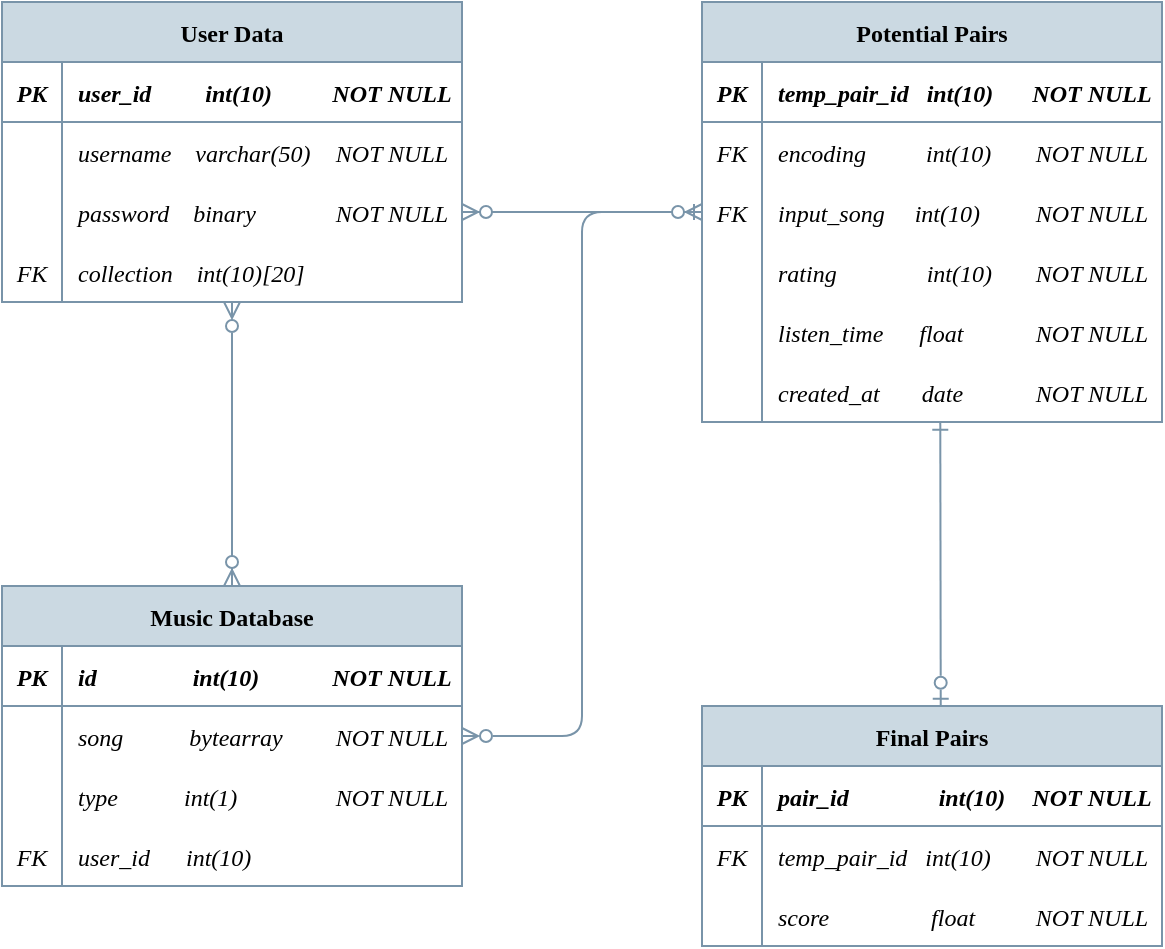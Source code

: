 <mxfile version="21.6.3" type="device">
  <diagram id="R2lEEEUBdFMjLlhIrx00" name="Page-1">
    <mxGraphModel dx="1290" dy="549" grid="1" gridSize="10" guides="1" tooltips="1" connect="1" arrows="1" fold="1" page="1" pageScale="1" pageWidth="850" pageHeight="1100" math="0" shadow="0" extFonts="Permanent Marker^https://fonts.googleapis.com/css?family=Permanent+Marker">
      <root>
        <mxCell id="0" />
        <mxCell id="1" parent="0" />
        <mxCell id="C-vyLk0tnHw3VtMMgP7b-12" value="" style="endArrow=ERzeroToMany;startArrow=ERzeroToMany;endFill=1;startFill=0;fontFamily=Encode Sans Semi Condensed;fontSource=https%3A%2F%2Ffonts.googleapis.com%2Fcss%3Ffamily%3DEncode%2BSans%2BSemi%2BCondensed;fontStyle=2;entryX=0.5;entryY=0;entryDx=0;entryDy=0;strokeColor=#7994A9;" parent="1" source="vklXVT9jZYQZWCP35pfa-23" target="vklXVT9jZYQZWCP35pfa-65" edge="1">
          <mxGeometry width="100" height="100" relative="1" as="geometry">
            <mxPoint x="700" y="165" as="sourcePoint" />
            <mxPoint x="700" y="355" as="targetPoint" />
          </mxGeometry>
        </mxCell>
        <mxCell id="vklXVT9jZYQZWCP35pfa-13" value="User Data" style="shape=table;startSize=30;container=1;collapsible=1;childLayout=tableLayout;fixedRows=1;rowLines=0;fontStyle=1;align=center;resizeLast=1;fontFamily=Encode Sans Semi Condensed;fontSource=https%3A%2F%2Ffonts.googleapis.com%2Fcss%3Ffamily%3DEncode%2BSans%2BSemi%2BCondensed;fillColor=#CBD9E2;strokeColor=#7994A9;" parent="1" vertex="1">
          <mxGeometry x="150" y="68" width="230" height="150" as="geometry" />
        </mxCell>
        <mxCell id="vklXVT9jZYQZWCP35pfa-14" value="" style="shape=tableRow;horizontal=0;startSize=0;swimlaneHead=0;swimlaneBody=0;fillColor=none;collapsible=0;dropTarget=0;points=[[0,0.5],[1,0.5]];portConstraint=eastwest;top=0;left=0;right=0;bottom=1;fontFamily=Encode Sans Semi Condensed;fontSource=https%3A%2F%2Ffonts.googleapis.com%2Fcss%3Ffamily%3DEncode%2BSans%2BSemi%2BCondensed;fontStyle=2;strokeColor=#7994A9;" parent="vklXVT9jZYQZWCP35pfa-13" vertex="1">
          <mxGeometry y="30" width="230" height="30" as="geometry" />
        </mxCell>
        <mxCell id="vklXVT9jZYQZWCP35pfa-15" value="PK" style="shape=partialRectangle;connectable=0;fillColor=none;top=0;left=0;bottom=0;right=0;fontStyle=3;overflow=hidden;fontFamily=Encode Sans Semi Condensed;fontSource=https%3A%2F%2Ffonts.googleapis.com%2Fcss%3Ffamily%3DEncode%2BSans%2BSemi%2BCondensed;strokeColor=#7994A9;" parent="vklXVT9jZYQZWCP35pfa-14" vertex="1">
          <mxGeometry width="30" height="30" as="geometry">
            <mxRectangle width="30" height="30" as="alternateBounds" />
          </mxGeometry>
        </mxCell>
        <mxCell id="vklXVT9jZYQZWCP35pfa-16" value="user_id         int(10)             " style="shape=partialRectangle;connectable=0;fillColor=none;top=0;left=0;bottom=0;right=0;align=left;spacingLeft=6;fontStyle=3;overflow=hidden;fontFamily=Encode Sans Semi Condensed;fontSource=https%3A%2F%2Ffonts.googleapis.com%2Fcss%3Ffamily%3DEncode%2BSans%2BSemi%2BCondensed;strokeColor=#7994A9;" parent="vklXVT9jZYQZWCP35pfa-14" vertex="1">
          <mxGeometry x="30" width="200" height="30" as="geometry">
            <mxRectangle width="200" height="30" as="alternateBounds" />
          </mxGeometry>
        </mxCell>
        <mxCell id="vklXVT9jZYQZWCP35pfa-17" value="" style="shape=tableRow;horizontal=0;startSize=0;swimlaneHead=0;swimlaneBody=0;fillColor=none;collapsible=0;dropTarget=0;points=[[0,0.5],[1,0.5]];portConstraint=eastwest;top=0;left=0;right=0;bottom=0;fontFamily=Encode Sans Semi Condensed;fontSource=https%3A%2F%2Ffonts.googleapis.com%2Fcss%3Ffamily%3DEncode%2BSans%2BSemi%2BCondensed;fontStyle=2;strokeColor=#7994A9;" parent="vklXVT9jZYQZWCP35pfa-13" vertex="1">
          <mxGeometry y="60" width="230" height="30" as="geometry" />
        </mxCell>
        <mxCell id="vklXVT9jZYQZWCP35pfa-18" value="" style="shape=partialRectangle;connectable=0;fillColor=none;top=0;left=0;bottom=0;right=0;editable=1;overflow=hidden;fontFamily=Encode Sans Semi Condensed;fontSource=https%3A%2F%2Ffonts.googleapis.com%2Fcss%3Ffamily%3DEncode%2BSans%2BSemi%2BCondensed;fontStyle=2;strokeColor=#7994A9;" parent="vklXVT9jZYQZWCP35pfa-17" vertex="1">
          <mxGeometry width="30" height="30" as="geometry">
            <mxRectangle width="30" height="30" as="alternateBounds" />
          </mxGeometry>
        </mxCell>
        <mxCell id="vklXVT9jZYQZWCP35pfa-19" value="username    varchar(50)    " style="shape=partialRectangle;connectable=0;fillColor=none;top=0;left=0;bottom=0;right=0;align=left;spacingLeft=6;overflow=hidden;fontFamily=Encode Sans Semi Condensed;fontSource=https%3A%2F%2Ffonts.googleapis.com%2Fcss%3Ffamily%3DEncode%2BSans%2BSemi%2BCondensed;fontStyle=2;strokeColor=#7994A9;" parent="vklXVT9jZYQZWCP35pfa-17" vertex="1">
          <mxGeometry x="30" width="200" height="30" as="geometry">
            <mxRectangle width="200" height="30" as="alternateBounds" />
          </mxGeometry>
        </mxCell>
        <mxCell id="vklXVT9jZYQZWCP35pfa-20" value="" style="shape=tableRow;horizontal=0;startSize=0;swimlaneHead=0;swimlaneBody=0;fillColor=none;collapsible=0;dropTarget=0;points=[[0,0.5],[1,0.5]];portConstraint=eastwest;top=0;left=0;right=0;bottom=0;fontFamily=Encode Sans Semi Condensed;fontSource=https%3A%2F%2Ffonts.googleapis.com%2Fcss%3Ffamily%3DEncode%2BSans%2BSemi%2BCondensed;fontStyle=2;strokeColor=#7994A9;" parent="vklXVT9jZYQZWCP35pfa-13" vertex="1">
          <mxGeometry y="90" width="230" height="30" as="geometry" />
        </mxCell>
        <mxCell id="vklXVT9jZYQZWCP35pfa-21" value="" style="shape=partialRectangle;connectable=0;fillColor=none;top=0;left=0;bottom=0;right=0;editable=1;overflow=hidden;fontFamily=Encode Sans Semi Condensed;fontSource=https%3A%2F%2Ffonts.googleapis.com%2Fcss%3Ffamily%3DEncode%2BSans%2BSemi%2BCondensed;fontStyle=2;strokeColor=#7994A9;" parent="vklXVT9jZYQZWCP35pfa-20" vertex="1">
          <mxGeometry width="30" height="30" as="geometry">
            <mxRectangle width="30" height="30" as="alternateBounds" />
          </mxGeometry>
        </mxCell>
        <mxCell id="vklXVT9jZYQZWCP35pfa-22" value="password    binary             " style="shape=partialRectangle;connectable=0;fillColor=none;top=0;left=0;bottom=0;right=0;align=left;spacingLeft=6;overflow=hidden;fontFamily=Encode Sans Semi Condensed;fontSource=https%3A%2F%2Ffonts.googleapis.com%2Fcss%3Ffamily%3DEncode%2BSans%2BSemi%2BCondensed;fontStyle=2;strokeColor=#7994A9;" parent="vklXVT9jZYQZWCP35pfa-20" vertex="1">
          <mxGeometry x="30" width="200" height="30" as="geometry">
            <mxRectangle width="200" height="30" as="alternateBounds" />
          </mxGeometry>
        </mxCell>
        <mxCell id="vklXVT9jZYQZWCP35pfa-23" value="" style="shape=tableRow;horizontal=0;startSize=0;swimlaneHead=0;swimlaneBody=0;fillColor=none;collapsible=0;dropTarget=0;points=[[0,0.5],[1,0.5]];portConstraint=eastwest;top=0;left=0;right=0;bottom=0;fontFamily=Encode Sans Semi Condensed;fontSource=https%3A%2F%2Ffonts.googleapis.com%2Fcss%3Ffamily%3DEncode%2BSans%2BSemi%2BCondensed;fontStyle=2;strokeColor=#7994A9;" parent="vklXVT9jZYQZWCP35pfa-13" vertex="1">
          <mxGeometry y="120" width="230" height="30" as="geometry" />
        </mxCell>
        <mxCell id="vklXVT9jZYQZWCP35pfa-24" value="FK" style="shape=partialRectangle;connectable=0;fillColor=none;top=0;left=0;bottom=0;right=0;editable=1;overflow=hidden;fontFamily=Encode Sans Semi Condensed;fontSource=https%3A%2F%2Ffonts.googleapis.com%2Fcss%3Ffamily%3DEncode%2BSans%2BSemi%2BCondensed;fontStyle=2;strokeColor=#7994A9;" parent="vklXVT9jZYQZWCP35pfa-23" vertex="1">
          <mxGeometry width="30" height="30" as="geometry">
            <mxRectangle width="30" height="30" as="alternateBounds" />
          </mxGeometry>
        </mxCell>
        <mxCell id="vklXVT9jZYQZWCP35pfa-25" value="collection    int(10)[20]" style="shape=partialRectangle;connectable=0;fillColor=none;top=0;left=0;bottom=0;right=0;align=left;spacingLeft=6;overflow=hidden;fontFamily=Encode Sans Semi Condensed;fontSource=https%3A%2F%2Ffonts.googleapis.com%2Fcss%3Ffamily%3DEncode%2BSans%2BSemi%2BCondensed;fontStyle=2;strokeColor=#7994A9;" parent="vklXVT9jZYQZWCP35pfa-23" vertex="1">
          <mxGeometry x="30" width="200" height="30" as="geometry">
            <mxRectangle width="200" height="30" as="alternateBounds" />
          </mxGeometry>
        </mxCell>
        <mxCell id="vklXVT9jZYQZWCP35pfa-65" value="Music Database" style="shape=table;startSize=30;container=1;collapsible=1;childLayout=tableLayout;fixedRows=1;rowLines=0;fontStyle=1;align=center;resizeLast=1;fontFamily=Encode Sans Semi Condensed;fontSource=https%3A%2F%2Ffonts.googleapis.com%2Fcss%3Ffamily%3DEncode%2BSans%2BSemi%2BCondensed;fillColor=#CBD9E2;strokeColor=#7994A9;" parent="1" vertex="1">
          <mxGeometry x="150" y="360" width="230" height="150" as="geometry" />
        </mxCell>
        <mxCell id="vklXVT9jZYQZWCP35pfa-66" value="" style="shape=tableRow;horizontal=0;startSize=0;swimlaneHead=0;swimlaneBody=0;fillColor=none;collapsible=0;dropTarget=0;points=[[0,0.5],[1,0.5]];portConstraint=eastwest;top=0;left=0;right=0;bottom=1;fontFamily=Encode Sans Semi Condensed;fontSource=https%3A%2F%2Ffonts.googleapis.com%2Fcss%3Ffamily%3DEncode%2BSans%2BSemi%2BCondensed;fontStyle=2;strokeColor=#7994A9;" parent="vklXVT9jZYQZWCP35pfa-65" vertex="1">
          <mxGeometry y="30" width="230" height="30" as="geometry" />
        </mxCell>
        <mxCell id="vklXVT9jZYQZWCP35pfa-67" value="PK" style="shape=partialRectangle;connectable=0;fillColor=none;top=0;left=0;bottom=0;right=0;fontStyle=3;overflow=hidden;fontFamily=Encode Sans Semi Condensed;fontSource=https%3A%2F%2Ffonts.googleapis.com%2Fcss%3Ffamily%3DEncode%2BSans%2BSemi%2BCondensed;strokeColor=#7994A9;" parent="vklXVT9jZYQZWCP35pfa-66" vertex="1">
          <mxGeometry width="30" height="30" as="geometry">
            <mxRectangle width="30" height="30" as="alternateBounds" />
          </mxGeometry>
        </mxCell>
        <mxCell id="vklXVT9jZYQZWCP35pfa-68" value="id                int(10)            " style="shape=partialRectangle;connectable=0;fillColor=none;top=0;left=0;bottom=0;right=0;align=left;spacingLeft=6;fontStyle=3;overflow=hidden;fontFamily=Encode Sans Semi Condensed;fontSource=https%3A%2F%2Ffonts.googleapis.com%2Fcss%3Ffamily%3DEncode%2BSans%2BSemi%2BCondensed;strokeColor=#7994A9;" parent="vklXVT9jZYQZWCP35pfa-66" vertex="1">
          <mxGeometry x="30" width="200" height="30" as="geometry">
            <mxRectangle width="200" height="30" as="alternateBounds" />
          </mxGeometry>
        </mxCell>
        <mxCell id="vklXVT9jZYQZWCP35pfa-69" value="" style="shape=tableRow;horizontal=0;startSize=0;swimlaneHead=0;swimlaneBody=0;fillColor=none;collapsible=0;dropTarget=0;points=[[0,0.5],[1,0.5]];portConstraint=eastwest;top=0;left=0;right=0;bottom=0;fontFamily=Encode Sans Semi Condensed;fontSource=https%3A%2F%2Ffonts.googleapis.com%2Fcss%3Ffamily%3DEncode%2BSans%2BSemi%2BCondensed;fontStyle=2;strokeColor=#7994A9;" parent="vklXVT9jZYQZWCP35pfa-65" vertex="1">
          <mxGeometry y="60" width="230" height="30" as="geometry" />
        </mxCell>
        <mxCell id="vklXVT9jZYQZWCP35pfa-70" value="" style="shape=partialRectangle;connectable=0;fillColor=none;top=0;left=0;bottom=0;right=0;editable=1;overflow=hidden;fontFamily=Encode Sans Semi Condensed;fontSource=https%3A%2F%2Ffonts.googleapis.com%2Fcss%3Ffamily%3DEncode%2BSans%2BSemi%2BCondensed;fontStyle=2;strokeColor=#7994A9;" parent="vklXVT9jZYQZWCP35pfa-69" vertex="1">
          <mxGeometry width="30" height="30" as="geometry">
            <mxRectangle width="30" height="30" as="alternateBounds" />
          </mxGeometry>
        </mxCell>
        <mxCell id="vklXVT9jZYQZWCP35pfa-71" value="song           bytearray  " style="shape=partialRectangle;connectable=0;fillColor=none;top=0;left=0;bottom=0;right=0;align=left;spacingLeft=6;overflow=hidden;fontFamily=Encode Sans Semi Condensed;fontSource=https%3A%2F%2Ffonts.googleapis.com%2Fcss%3Ffamily%3DEncode%2BSans%2BSemi%2BCondensed;fontStyle=2;strokeColor=#7994A9;" parent="vklXVT9jZYQZWCP35pfa-69" vertex="1">
          <mxGeometry x="30" width="200" height="30" as="geometry">
            <mxRectangle width="200" height="30" as="alternateBounds" />
          </mxGeometry>
        </mxCell>
        <mxCell id="vklXVT9jZYQZWCP35pfa-72" value="" style="shape=tableRow;horizontal=0;startSize=0;swimlaneHead=0;swimlaneBody=0;fillColor=none;collapsible=0;dropTarget=0;points=[[0,0.5],[1,0.5]];portConstraint=eastwest;top=0;left=0;right=0;bottom=0;fontFamily=Encode Sans Semi Condensed;fontSource=https%3A%2F%2Ffonts.googleapis.com%2Fcss%3Ffamily%3DEncode%2BSans%2BSemi%2BCondensed;fontStyle=2;strokeColor=#7994A9;" parent="vklXVT9jZYQZWCP35pfa-65" vertex="1">
          <mxGeometry y="90" width="230" height="30" as="geometry" />
        </mxCell>
        <mxCell id="vklXVT9jZYQZWCP35pfa-73" value="" style="shape=partialRectangle;connectable=0;fillColor=none;top=0;left=0;bottom=0;right=0;editable=1;overflow=hidden;fontFamily=Encode Sans Semi Condensed;fontSource=https%3A%2F%2Ffonts.googleapis.com%2Fcss%3Ffamily%3DEncode%2BSans%2BSemi%2BCondensed;fontStyle=2;strokeColor=#7994A9;" parent="vklXVT9jZYQZWCP35pfa-72" vertex="1">
          <mxGeometry width="30" height="30" as="geometry">
            <mxRectangle width="30" height="30" as="alternateBounds" />
          </mxGeometry>
        </mxCell>
        <mxCell id="vklXVT9jZYQZWCP35pfa-74" value="type           int(1)" style="shape=partialRectangle;connectable=0;fillColor=none;top=0;left=0;bottom=0;right=0;align=left;spacingLeft=6;overflow=hidden;fontFamily=Encode Sans Semi Condensed;fontSource=https%3A%2F%2Ffonts.googleapis.com%2Fcss%3Ffamily%3DEncode%2BSans%2BSemi%2BCondensed;fontStyle=2;strokeColor=#7994A9;" parent="vklXVT9jZYQZWCP35pfa-72" vertex="1">
          <mxGeometry x="30" width="200" height="30" as="geometry">
            <mxRectangle width="200" height="30" as="alternateBounds" />
          </mxGeometry>
        </mxCell>
        <mxCell id="vklXVT9jZYQZWCP35pfa-127" value="" style="shape=tableRow;horizontal=0;startSize=0;swimlaneHead=0;swimlaneBody=0;fillColor=none;collapsible=0;dropTarget=0;points=[[0,0.5],[1,0.5]];portConstraint=eastwest;top=0;left=0;right=0;bottom=0;fontFamily=Encode Sans Semi Condensed;fontSource=https%3A%2F%2Ffonts.googleapis.com%2Fcss%3Ffamily%3DEncode%2BSans%2BSemi%2BCondensed;fontStyle=2;strokeColor=#7994A9;" parent="vklXVT9jZYQZWCP35pfa-65" vertex="1">
          <mxGeometry y="120" width="230" height="30" as="geometry" />
        </mxCell>
        <mxCell id="vklXVT9jZYQZWCP35pfa-128" value="FK" style="shape=partialRectangle;connectable=0;fillColor=none;top=0;left=0;bottom=0;right=0;editable=1;overflow=hidden;fontFamily=Encode Sans Semi Condensed;fontSource=https%3A%2F%2Ffonts.googleapis.com%2Fcss%3Ffamily%3DEncode%2BSans%2BSemi%2BCondensed;fontStyle=2;strokeColor=#7994A9;" parent="vklXVT9jZYQZWCP35pfa-127" vertex="1">
          <mxGeometry width="30" height="30" as="geometry">
            <mxRectangle width="30" height="30" as="alternateBounds" />
          </mxGeometry>
        </mxCell>
        <mxCell id="vklXVT9jZYQZWCP35pfa-129" value="user_id      int(10)" style="shape=partialRectangle;connectable=0;fillColor=none;top=0;left=0;bottom=0;right=0;align=left;spacingLeft=6;overflow=hidden;fontFamily=Encode Sans Semi Condensed;fontSource=https%3A%2F%2Ffonts.googleapis.com%2Fcss%3Ffamily%3DEncode%2BSans%2BSemi%2BCondensed;fontStyle=2;strokeColor=#7994A9;" parent="vklXVT9jZYQZWCP35pfa-127" vertex="1">
          <mxGeometry x="30" width="200" height="30" as="geometry">
            <mxRectangle width="200" height="30" as="alternateBounds" />
          </mxGeometry>
        </mxCell>
        <mxCell id="vklXVT9jZYQZWCP35pfa-130" value="Potential Pairs" style="shape=table;startSize=30;container=1;collapsible=1;childLayout=tableLayout;fixedRows=1;rowLines=0;fontStyle=1;align=center;resizeLast=1;fontFamily=Encode Sans Semi Condensed;fontSource=https%3A%2F%2Ffonts.googleapis.com%2Fcss%3Ffamily%3DEncode%2BSans%2BSemi%2BCondensed;fillColor=#CBD9E2;strokeColor=#7994A9;" parent="1" vertex="1">
          <mxGeometry x="500" y="68" width="230" height="210" as="geometry" />
        </mxCell>
        <mxCell id="vklXVT9jZYQZWCP35pfa-131" value="" style="shape=tableRow;horizontal=0;startSize=0;swimlaneHead=0;swimlaneBody=0;fillColor=none;collapsible=0;dropTarget=0;points=[[0,0.5],[1,0.5]];portConstraint=eastwest;top=0;left=0;right=0;bottom=1;fontFamily=Encode Sans Semi Condensed;fontSource=https%3A%2F%2Ffonts.googleapis.com%2Fcss%3Ffamily%3DEncode%2BSans%2BSemi%2BCondensed;fontStyle=2;strokeColor=#7994A9;" parent="vklXVT9jZYQZWCP35pfa-130" vertex="1">
          <mxGeometry y="30" width="230" height="30" as="geometry" />
        </mxCell>
        <mxCell id="vklXVT9jZYQZWCP35pfa-132" value="PK" style="shape=partialRectangle;connectable=0;fillColor=none;top=0;left=0;bottom=0;right=0;fontStyle=3;overflow=hidden;fontFamily=Encode Sans Semi Condensed;fontSource=https%3A%2F%2Ffonts.googleapis.com%2Fcss%3Ffamily%3DEncode%2BSans%2BSemi%2BCondensed;strokeColor=#7994A9;" parent="vklXVT9jZYQZWCP35pfa-131" vertex="1">
          <mxGeometry width="30" height="30" as="geometry">
            <mxRectangle width="30" height="30" as="alternateBounds" />
          </mxGeometry>
        </mxCell>
        <mxCell id="vklXVT9jZYQZWCP35pfa-133" value="temp_pair_id   int(10)       " style="shape=partialRectangle;connectable=0;fillColor=none;top=0;left=0;bottom=0;right=0;align=left;spacingLeft=6;fontStyle=3;overflow=hidden;fontFamily=Encode Sans Semi Condensed;fontSource=https%3A%2F%2Ffonts.googleapis.com%2Fcss%3Ffamily%3DEncode%2BSans%2BSemi%2BCondensed;strokeColor=#7994A9;" parent="vklXVT9jZYQZWCP35pfa-131" vertex="1">
          <mxGeometry x="30" width="200" height="30" as="geometry">
            <mxRectangle width="200" height="30" as="alternateBounds" />
          </mxGeometry>
        </mxCell>
        <mxCell id="vklXVT9jZYQZWCP35pfa-134" value="" style="shape=tableRow;horizontal=0;startSize=0;swimlaneHead=0;swimlaneBody=0;fillColor=none;collapsible=0;dropTarget=0;points=[[0,0.5],[1,0.5]];portConstraint=eastwest;top=0;left=0;right=0;bottom=0;fontFamily=Encode Sans Semi Condensed;fontSource=https%3A%2F%2Ffonts.googleapis.com%2Fcss%3Ffamily%3DEncode%2BSans%2BSemi%2BCondensed;fontStyle=2;strokeColor=#7994A9;" parent="vklXVT9jZYQZWCP35pfa-130" vertex="1">
          <mxGeometry y="60" width="230" height="30" as="geometry" />
        </mxCell>
        <mxCell id="vklXVT9jZYQZWCP35pfa-135" value="FK" style="shape=partialRectangle;connectable=0;fillColor=none;top=0;left=0;bottom=0;right=0;editable=1;overflow=hidden;fontFamily=Encode Sans Semi Condensed;fontSource=https%3A%2F%2Ffonts.googleapis.com%2Fcss%3Ffamily%3DEncode%2BSans%2BSemi%2BCondensed;fontStyle=2;strokeColor=#7994A9;" parent="vklXVT9jZYQZWCP35pfa-134" vertex="1">
          <mxGeometry width="30" height="30" as="geometry">
            <mxRectangle width="30" height="30" as="alternateBounds" />
          </mxGeometry>
        </mxCell>
        <mxCell id="vklXVT9jZYQZWCP35pfa-136" value="encoding          int(10)   " style="shape=partialRectangle;connectable=0;fillColor=none;top=0;left=0;bottom=0;right=0;align=left;spacingLeft=6;overflow=hidden;fontFamily=Encode Sans Semi Condensed;fontSource=https%3A%2F%2Ffonts.googleapis.com%2Fcss%3Ffamily%3DEncode%2BSans%2BSemi%2BCondensed;fontStyle=2;strokeColor=#7994A9;" parent="vklXVT9jZYQZWCP35pfa-134" vertex="1">
          <mxGeometry x="30" width="200" height="30" as="geometry">
            <mxRectangle width="200" height="30" as="alternateBounds" />
          </mxGeometry>
        </mxCell>
        <mxCell id="vklXVT9jZYQZWCP35pfa-140" value="" style="shape=tableRow;horizontal=0;startSize=0;swimlaneHead=0;swimlaneBody=0;fillColor=none;collapsible=0;dropTarget=0;points=[[0,0.5],[1,0.5]];portConstraint=eastwest;top=0;left=0;right=0;bottom=0;fontFamily=Encode Sans Semi Condensed;fontSource=https%3A%2F%2Ffonts.googleapis.com%2Fcss%3Ffamily%3DEncode%2BSans%2BSemi%2BCondensed;fontStyle=2;strokeColor=#7994A9;" parent="vklXVT9jZYQZWCP35pfa-130" vertex="1">
          <mxGeometry y="90" width="230" height="30" as="geometry" />
        </mxCell>
        <mxCell id="vklXVT9jZYQZWCP35pfa-141" value="FK" style="shape=partialRectangle;connectable=0;fillColor=none;top=0;left=0;bottom=0;right=0;editable=1;overflow=hidden;fontFamily=Encode Sans Semi Condensed;fontSource=https%3A%2F%2Ffonts.googleapis.com%2Fcss%3Ffamily%3DEncode%2BSans%2BSemi%2BCondensed;fontStyle=2;strokeColor=#7994A9;" parent="vklXVT9jZYQZWCP35pfa-140" vertex="1">
          <mxGeometry width="30" height="30" as="geometry">
            <mxRectangle width="30" height="30" as="alternateBounds" />
          </mxGeometry>
        </mxCell>
        <mxCell id="vklXVT9jZYQZWCP35pfa-142" value="input_song     int(10)        " style="shape=partialRectangle;connectable=0;fillColor=none;top=0;left=0;bottom=0;right=0;align=left;spacingLeft=6;overflow=hidden;fontFamily=Encode Sans Semi Condensed;fontSource=https%3A%2F%2Ffonts.googleapis.com%2Fcss%3Ffamily%3DEncode%2BSans%2BSemi%2BCondensed;fontStyle=2;strokeColor=#7994A9;" parent="vklXVT9jZYQZWCP35pfa-140" vertex="1">
          <mxGeometry x="30" width="200" height="30" as="geometry">
            <mxRectangle width="200" height="30" as="alternateBounds" />
          </mxGeometry>
        </mxCell>
        <mxCell id="vklXVT9jZYQZWCP35pfa-143" value="" style="shape=tableRow;horizontal=0;startSize=0;swimlaneHead=0;swimlaneBody=0;fillColor=none;collapsible=0;dropTarget=0;points=[[0,0.5],[1,0.5]];portConstraint=eastwest;top=0;left=0;right=0;bottom=0;fontFamily=Encode Sans Semi Condensed;fontSource=https%3A%2F%2Ffonts.googleapis.com%2Fcss%3Ffamily%3DEncode%2BSans%2BSemi%2BCondensed;fontStyle=2;strokeColor=#7994A9;" parent="vklXVT9jZYQZWCP35pfa-130" vertex="1">
          <mxGeometry y="120" width="230" height="30" as="geometry" />
        </mxCell>
        <mxCell id="vklXVT9jZYQZWCP35pfa-144" value="" style="shape=partialRectangle;connectable=0;fillColor=none;top=0;left=0;bottom=0;right=0;editable=1;overflow=hidden;fontFamily=Encode Sans Semi Condensed;fontSource=https%3A%2F%2Ffonts.googleapis.com%2Fcss%3Ffamily%3DEncode%2BSans%2BSemi%2BCondensed;fontStyle=2;strokeColor=#7994A9;" parent="vklXVT9jZYQZWCP35pfa-143" vertex="1">
          <mxGeometry width="30" height="30" as="geometry">
            <mxRectangle width="30" height="30" as="alternateBounds" />
          </mxGeometry>
        </mxCell>
        <mxCell id="vklXVT9jZYQZWCP35pfa-145" value="rating               int(10)" style="shape=partialRectangle;connectable=0;fillColor=none;top=0;left=0;bottom=0;right=0;align=left;spacingLeft=6;overflow=hidden;fontFamily=Encode Sans Semi Condensed;fontSource=https%3A%2F%2Ffonts.googleapis.com%2Fcss%3Ffamily%3DEncode%2BSans%2BSemi%2BCondensed;fontStyle=2;strokeColor=#7994A9;" parent="vklXVT9jZYQZWCP35pfa-143" vertex="1">
          <mxGeometry x="30" width="200" height="30" as="geometry">
            <mxRectangle width="200" height="30" as="alternateBounds" />
          </mxGeometry>
        </mxCell>
        <mxCell id="vklXVT9jZYQZWCP35pfa-146" value="" style="shape=tableRow;horizontal=0;startSize=0;swimlaneHead=0;swimlaneBody=0;fillColor=none;collapsible=0;dropTarget=0;points=[[0,0.5],[1,0.5]];portConstraint=eastwest;top=0;left=0;right=0;bottom=0;fontFamily=Encode Sans Semi Condensed;fontSource=https%3A%2F%2Ffonts.googleapis.com%2Fcss%3Ffamily%3DEncode%2BSans%2BSemi%2BCondensed;fontStyle=2;strokeColor=#7994A9;" parent="vklXVT9jZYQZWCP35pfa-130" vertex="1">
          <mxGeometry y="150" width="230" height="30" as="geometry" />
        </mxCell>
        <mxCell id="vklXVT9jZYQZWCP35pfa-147" value="" style="shape=partialRectangle;connectable=0;fillColor=none;top=0;left=0;bottom=0;right=0;editable=1;overflow=hidden;fontFamily=Encode Sans Semi Condensed;fontSource=https%3A%2F%2Ffonts.googleapis.com%2Fcss%3Ffamily%3DEncode%2BSans%2BSemi%2BCondensed;fontStyle=2;strokeColor=#7994A9;" parent="vklXVT9jZYQZWCP35pfa-146" vertex="1">
          <mxGeometry width="30" height="30" as="geometry">
            <mxRectangle width="30" height="30" as="alternateBounds" />
          </mxGeometry>
        </mxCell>
        <mxCell id="vklXVT9jZYQZWCP35pfa-148" value="listen_time      float" style="shape=partialRectangle;connectable=0;fillColor=none;top=0;left=0;bottom=0;right=0;align=left;spacingLeft=6;overflow=hidden;fontFamily=Encode Sans Semi Condensed;fontSource=https%3A%2F%2Ffonts.googleapis.com%2Fcss%3Ffamily%3DEncode%2BSans%2BSemi%2BCondensed;fontStyle=2;strokeColor=#7994A9;" parent="vklXVT9jZYQZWCP35pfa-146" vertex="1">
          <mxGeometry x="30" width="200" height="30" as="geometry">
            <mxRectangle width="200" height="30" as="alternateBounds" />
          </mxGeometry>
        </mxCell>
        <mxCell id="vklXVT9jZYQZWCP35pfa-151" value="" style="shape=tableRow;horizontal=0;startSize=0;swimlaneHead=0;swimlaneBody=0;fillColor=none;collapsible=0;dropTarget=0;points=[[0,0.5],[1,0.5]];portConstraint=eastwest;top=0;left=0;right=0;bottom=0;fontFamily=Encode Sans Semi Condensed;fontSource=https%3A%2F%2Ffonts.googleapis.com%2Fcss%3Ffamily%3DEncode%2BSans%2BSemi%2BCondensed;fontStyle=2;strokeColor=#7994A9;" parent="vklXVT9jZYQZWCP35pfa-130" vertex="1">
          <mxGeometry y="180" width="230" height="30" as="geometry" />
        </mxCell>
        <mxCell id="vklXVT9jZYQZWCP35pfa-152" value="" style="shape=partialRectangle;connectable=0;fillColor=none;top=0;left=0;bottom=0;right=0;editable=1;overflow=hidden;fontFamily=Encode Sans Semi Condensed;fontSource=https%3A%2F%2Ffonts.googleapis.com%2Fcss%3Ffamily%3DEncode%2BSans%2BSemi%2BCondensed;fontStyle=2;strokeColor=#7994A9;" parent="vklXVT9jZYQZWCP35pfa-151" vertex="1">
          <mxGeometry width="30" height="30" as="geometry">
            <mxRectangle width="30" height="30" as="alternateBounds" />
          </mxGeometry>
        </mxCell>
        <mxCell id="vklXVT9jZYQZWCP35pfa-153" value="created_at       date             " style="shape=partialRectangle;connectable=0;fillColor=none;top=0;left=0;bottom=0;right=0;align=left;spacingLeft=6;overflow=hidden;fontFamily=Encode Sans Semi Condensed;fontSource=https%3A%2F%2Ffonts.googleapis.com%2Fcss%3Ffamily%3DEncode%2BSans%2BSemi%2BCondensed;fontStyle=2;strokeColor=#7994A9;" parent="vklXVT9jZYQZWCP35pfa-151" vertex="1">
          <mxGeometry x="30" width="200" height="30" as="geometry">
            <mxRectangle width="200" height="30" as="alternateBounds" />
          </mxGeometry>
        </mxCell>
        <mxCell id="vklXVT9jZYQZWCP35pfa-149" value="" style="endArrow=ERzeroToMany;startArrow=ERone;endFill=1;startFill=0;fontFamily=Encode Sans Semi Condensed;fontSource=https%3A%2F%2Ffonts.googleapis.com%2Fcss%3Ffamily%3DEncode%2BSans%2BSemi%2BCondensed;fontStyle=2;entryX=1;entryY=0.5;entryDx=0;entryDy=0;strokeColor=#7994A9;exitX=0;exitY=0.5;exitDx=0;exitDy=0;" parent="1" target="vklXVT9jZYQZWCP35pfa-20" edge="1">
          <mxGeometry width="100" height="100" relative="1" as="geometry">
            <mxPoint x="500" y="173" as="sourcePoint" />
            <mxPoint x="470" y="328" as="targetPoint" />
          </mxGeometry>
        </mxCell>
        <mxCell id="vklXVT9jZYQZWCP35pfa-150" value="" style="endArrow=ERzeroToMany;startArrow=ERzeroToMany;endFill=1;startFill=0;fontFamily=Encode Sans Semi Condensed;fontSource=https%3A%2F%2Ffonts.googleapis.com%2Fcss%3Ffamily%3DEncode%2BSans%2BSemi%2BCondensed;fontStyle=2;entryX=0;entryY=0.5;entryDx=0;entryDy=0;strokeColor=#7994A9;exitX=1;exitY=0.5;exitDx=0;exitDy=0;edgeStyle=orthogonalEdgeStyle;" parent="1" source="vklXVT9jZYQZWCP35pfa-69" target="vklXVT9jZYQZWCP35pfa-140" edge="1">
          <mxGeometry width="100" height="100" relative="1" as="geometry">
            <mxPoint x="275" y="280" as="sourcePoint" />
            <mxPoint x="275" y="350" as="targetPoint" />
          </mxGeometry>
        </mxCell>
        <mxCell id="vklXVT9jZYQZWCP35pfa-170" value="Final Pairs" style="shape=table;startSize=30;container=1;collapsible=1;childLayout=tableLayout;fixedRows=1;rowLines=0;fontStyle=1;align=center;resizeLast=1;fontFamily=Encode Sans Semi Condensed;fontSource=https%3A%2F%2Ffonts.googleapis.com%2Fcss%3Ffamily%3DEncode%2BSans%2BSemi%2BCondensed;fillColor=#CBD9E2;strokeColor=#7994A9;" parent="1" vertex="1">
          <mxGeometry x="500" y="420" width="230" height="120" as="geometry" />
        </mxCell>
        <mxCell id="vklXVT9jZYQZWCP35pfa-171" value="" style="shape=tableRow;horizontal=0;startSize=0;swimlaneHead=0;swimlaneBody=0;fillColor=none;collapsible=0;dropTarget=0;points=[[0,0.5],[1,0.5]];portConstraint=eastwest;top=0;left=0;right=0;bottom=1;fontFamily=Encode Sans Semi Condensed;fontSource=https%3A%2F%2Ffonts.googleapis.com%2Fcss%3Ffamily%3DEncode%2BSans%2BSemi%2BCondensed;fontStyle=2;strokeColor=#7994A9;" parent="vklXVT9jZYQZWCP35pfa-170" vertex="1">
          <mxGeometry y="30" width="230" height="30" as="geometry" />
        </mxCell>
        <mxCell id="vklXVT9jZYQZWCP35pfa-172" value="PK" style="shape=partialRectangle;connectable=0;fillColor=none;top=0;left=0;bottom=0;right=0;fontStyle=3;overflow=hidden;fontFamily=Encode Sans Semi Condensed;fontSource=https%3A%2F%2Ffonts.googleapis.com%2Fcss%3Ffamily%3DEncode%2BSans%2BSemi%2BCondensed;strokeColor=#7994A9;" parent="vklXVT9jZYQZWCP35pfa-171" vertex="1">
          <mxGeometry width="30" height="30" as="geometry">
            <mxRectangle width="30" height="30" as="alternateBounds" />
          </mxGeometry>
        </mxCell>
        <mxCell id="vklXVT9jZYQZWCP35pfa-173" value="pair_id               int(10)       " style="shape=partialRectangle;connectable=0;fillColor=none;top=0;left=0;bottom=0;right=0;align=left;spacingLeft=6;fontStyle=3;overflow=hidden;fontFamily=Encode Sans Semi Condensed;fontSource=https%3A%2F%2Ffonts.googleapis.com%2Fcss%3Ffamily%3DEncode%2BSans%2BSemi%2BCondensed;strokeColor=#7994A9;" parent="vklXVT9jZYQZWCP35pfa-171" vertex="1">
          <mxGeometry x="30" width="200" height="30" as="geometry">
            <mxRectangle width="200" height="30" as="alternateBounds" />
          </mxGeometry>
        </mxCell>
        <mxCell id="vklXVT9jZYQZWCP35pfa-174" value="" style="shape=tableRow;horizontal=0;startSize=0;swimlaneHead=0;swimlaneBody=0;fillColor=none;collapsible=0;dropTarget=0;points=[[0,0.5],[1,0.5]];portConstraint=eastwest;top=0;left=0;right=0;bottom=0;fontFamily=Encode Sans Semi Condensed;fontSource=https%3A%2F%2Ffonts.googleapis.com%2Fcss%3Ffamily%3DEncode%2BSans%2BSemi%2BCondensed;fontStyle=2;strokeColor=#7994A9;" parent="vklXVT9jZYQZWCP35pfa-170" vertex="1">
          <mxGeometry y="60" width="230" height="30" as="geometry" />
        </mxCell>
        <mxCell id="vklXVT9jZYQZWCP35pfa-175" value="FK" style="shape=partialRectangle;connectable=0;fillColor=none;top=0;left=0;bottom=0;right=0;editable=1;overflow=hidden;fontFamily=Encode Sans Semi Condensed;fontSource=https%3A%2F%2Ffonts.googleapis.com%2Fcss%3Ffamily%3DEncode%2BSans%2BSemi%2BCondensed;fontStyle=2;strokeColor=#7994A9;" parent="vklXVT9jZYQZWCP35pfa-174" vertex="1">
          <mxGeometry width="30" height="30" as="geometry">
            <mxRectangle width="30" height="30" as="alternateBounds" />
          </mxGeometry>
        </mxCell>
        <mxCell id="vklXVT9jZYQZWCP35pfa-176" value="temp_pair_id   int(10)       " style="shape=partialRectangle;connectable=0;fillColor=none;top=0;left=0;bottom=0;right=0;align=left;spacingLeft=6;overflow=hidden;fontFamily=Encode Sans Semi Condensed;fontSource=https%3A%2F%2Ffonts.googleapis.com%2Fcss%3Ffamily%3DEncode%2BSans%2BSemi%2BCondensed;fontStyle=2;strokeColor=#7994A9;" parent="vklXVT9jZYQZWCP35pfa-174" vertex="1">
          <mxGeometry x="30" width="200" height="30" as="geometry">
            <mxRectangle width="200" height="30" as="alternateBounds" />
          </mxGeometry>
        </mxCell>
        <mxCell id="vklXVT9jZYQZWCP35pfa-177" value="" style="shape=tableRow;horizontal=0;startSize=0;swimlaneHead=0;swimlaneBody=0;fillColor=none;collapsible=0;dropTarget=0;points=[[0,0.5],[1,0.5]];portConstraint=eastwest;top=0;left=0;right=0;bottom=0;fontFamily=Encode Sans Semi Condensed;fontSource=https%3A%2F%2Ffonts.googleapis.com%2Fcss%3Ffamily%3DEncode%2BSans%2BSemi%2BCondensed;fontStyle=2;strokeColor=#7994A9;" parent="vklXVT9jZYQZWCP35pfa-170" vertex="1">
          <mxGeometry y="90" width="230" height="30" as="geometry" />
        </mxCell>
        <mxCell id="vklXVT9jZYQZWCP35pfa-178" value="" style="shape=partialRectangle;connectable=0;fillColor=none;top=0;left=0;bottom=0;right=0;editable=1;overflow=hidden;fontFamily=Encode Sans Semi Condensed;fontSource=https%3A%2F%2Ffonts.googleapis.com%2Fcss%3Ffamily%3DEncode%2BSans%2BSemi%2BCondensed;fontStyle=2;strokeColor=#7994A9;" parent="vklXVT9jZYQZWCP35pfa-177" vertex="1">
          <mxGeometry width="30" height="30" as="geometry">
            <mxRectangle width="30" height="30" as="alternateBounds" />
          </mxGeometry>
        </mxCell>
        <mxCell id="vklXVT9jZYQZWCP35pfa-179" value="score                 float           " style="shape=partialRectangle;connectable=0;fillColor=none;top=0;left=0;bottom=0;right=0;align=left;spacingLeft=6;overflow=hidden;fontFamily=Encode Sans Semi Condensed;fontSource=https%3A%2F%2Ffonts.googleapis.com%2Fcss%3Ffamily%3DEncode%2BSans%2BSemi%2BCondensed;fontStyle=2;strokeColor=#7994A9;" parent="vklXVT9jZYQZWCP35pfa-177" vertex="1">
          <mxGeometry x="30" width="200" height="30" as="geometry">
            <mxRectangle width="200" height="30" as="alternateBounds" />
          </mxGeometry>
        </mxCell>
        <mxCell id="vklXVT9jZYQZWCP35pfa-186" value="" style="endArrow=ERzeroToOne;startArrow=ERone;endFill=0;startFill=0;fontFamily=Encode Sans Semi Condensed;fontSource=https%3A%2F%2Ffonts.googleapis.com%2Fcss%3Ffamily%3DEncode%2BSans%2BSemi%2BCondensed;fontStyle=2;entryX=0.519;entryY=0.003;entryDx=0;entryDy=0;strokeColor=#7994A9;exitX=0.518;exitY=0.996;exitDx=0;exitDy=0;exitPerimeter=0;entryPerimeter=0;" parent="1" source="vklXVT9jZYQZWCP35pfa-151" target="vklXVT9jZYQZWCP35pfa-170" edge="1">
          <mxGeometry width="100" height="100" relative="1" as="geometry">
            <mxPoint x="615" y="400" as="sourcePoint" />
            <mxPoint x="390" y="235" as="targetPoint" />
          </mxGeometry>
        </mxCell>
        <mxCell id="vklXVT9jZYQZWCP35pfa-190" value="NOT NULL" style="shape=partialRectangle;connectable=0;fillColor=none;top=0;left=0;bottom=0;right=0;editable=1;overflow=hidden;fontFamily=Encode Sans Semi Condensed;fontSource=https%3A%2F%2Ffonts.googleapis.com%2Fcss%3Ffamily%3DEncode%2BSans%2BSemi%2BCondensed;fontStyle=2;strokeColor=#7994A9;" parent="1" vertex="1">
          <mxGeometry x="310" y="420" width="70" height="30" as="geometry">
            <mxRectangle width="30" height="30" as="alternateBounds" />
          </mxGeometry>
        </mxCell>
        <mxCell id="vklXVT9jZYQZWCP35pfa-191" value="NOT NULL" style="shape=partialRectangle;connectable=0;fillColor=none;top=0;left=0;bottom=0;right=0;editable=1;overflow=hidden;fontFamily=Encode Sans Semi Condensed;fontSource=https%3A%2F%2Ffonts.googleapis.com%2Fcss%3Ffamily%3DEncode%2BSans%2BSemi%2BCondensed;fontStyle=2;strokeColor=#7994A9;" parent="1" vertex="1">
          <mxGeometry x="660" y="480" width="70" height="30" as="geometry">
            <mxRectangle width="30" height="30" as="alternateBounds" />
          </mxGeometry>
        </mxCell>
        <mxCell id="vklXVT9jZYQZWCP35pfa-192" value="NOT NULL" style="shape=partialRectangle;connectable=0;fillColor=none;top=0;left=0;bottom=0;right=0;editable=1;overflow=hidden;fontFamily=Encode Sans Semi Condensed;fontSource=https%3A%2F%2Ffonts.googleapis.com%2Fcss%3Ffamily%3DEncode%2BSans%2BSemi%2BCondensed;fontStyle=2;strokeColor=#7994A9;" parent="1" vertex="1">
          <mxGeometry x="660" y="510" width="70" height="30" as="geometry">
            <mxRectangle width="30" height="30" as="alternateBounds" />
          </mxGeometry>
        </mxCell>
        <mxCell id="vklXVT9jZYQZWCP35pfa-193" value="NOT NULL" style="shape=partialRectangle;connectable=0;fillColor=none;top=0;left=0;bottom=0;right=0;editable=1;overflow=hidden;fontFamily=Encode Sans Semi Condensed;fontSource=https%3A%2F%2Ffonts.googleapis.com%2Fcss%3Ffamily%3DEncode%2BSans%2BSemi%2BCondensed;fontStyle=2;strokeColor=#7994A9;" parent="1" vertex="1">
          <mxGeometry x="660" y="128" width="70" height="30" as="geometry">
            <mxRectangle width="30" height="30" as="alternateBounds" />
          </mxGeometry>
        </mxCell>
        <mxCell id="vklXVT9jZYQZWCP35pfa-194" value="NOT NULL" style="shape=partialRectangle;connectable=0;fillColor=none;top=0;left=0;bottom=0;right=0;editable=1;overflow=hidden;fontFamily=Encode Sans Semi Condensed;fontSource=https%3A%2F%2Ffonts.googleapis.com%2Fcss%3Ffamily%3DEncode%2BSans%2BSemi%2BCondensed;fontStyle=2;strokeColor=#7994A9;" parent="1" vertex="1">
          <mxGeometry x="660" y="158" width="70" height="30" as="geometry">
            <mxRectangle width="30" height="30" as="alternateBounds" />
          </mxGeometry>
        </mxCell>
        <mxCell id="vklXVT9jZYQZWCP35pfa-195" value="NOT NULL" style="shape=partialRectangle;connectable=0;fillColor=none;top=0;left=0;bottom=0;right=0;editable=1;overflow=hidden;fontFamily=Encode Sans Semi Condensed;fontSource=https%3A%2F%2Ffonts.googleapis.com%2Fcss%3Ffamily%3DEncode%2BSans%2BSemi%2BCondensed;fontStyle=2;strokeColor=#7994A9;" parent="1" vertex="1">
          <mxGeometry x="660" y="188" width="70" height="30" as="geometry">
            <mxRectangle width="30" height="30" as="alternateBounds" />
          </mxGeometry>
        </mxCell>
        <mxCell id="vklXVT9jZYQZWCP35pfa-198" value="NOT NULL" style="shape=partialRectangle;connectable=0;fillColor=none;top=0;left=0;bottom=0;right=0;editable=1;overflow=hidden;fontFamily=Encode Sans Semi Condensed;fontSource=https%3A%2F%2Ffonts.googleapis.com%2Fcss%3Ffamily%3DEncode%2BSans%2BSemi%2BCondensed;fontStyle=2;strokeColor=#7994A9;" parent="1" vertex="1">
          <mxGeometry x="660" y="248" width="70" height="30" as="geometry">
            <mxRectangle width="30" height="30" as="alternateBounds" />
          </mxGeometry>
        </mxCell>
        <mxCell id="vklXVT9jZYQZWCP35pfa-199" value="NOT NULL" style="shape=partialRectangle;connectable=0;fillColor=none;top=0;left=0;bottom=0;right=0;editable=1;overflow=hidden;fontFamily=Encode Sans Semi Condensed;fontSource=https%3A%2F%2Ffonts.googleapis.com%2Fcss%3Ffamily%3DEncode%2BSans%2BSemi%2BCondensed;fontStyle=3;strokeColor=#7994A9;" parent="1" vertex="1">
          <mxGeometry x="660" y="450" width="70" height="30" as="geometry">
            <mxRectangle width="30" height="30" as="alternateBounds" />
          </mxGeometry>
        </mxCell>
        <mxCell id="vklXVT9jZYQZWCP35pfa-200" value="NOT NULL" style="shape=partialRectangle;connectable=0;fillColor=none;top=0;left=0;bottom=0;right=0;editable=1;overflow=hidden;fontFamily=Encode Sans Semi Condensed;fontSource=https%3A%2F%2Ffonts.googleapis.com%2Fcss%3Ffamily%3DEncode%2BSans%2BSemi%2BCondensed;fontStyle=3;strokeColor=#7994A9;" parent="1" vertex="1">
          <mxGeometry x="660" y="98" width="70" height="30" as="geometry">
            <mxRectangle width="30" height="30" as="alternateBounds" />
          </mxGeometry>
        </mxCell>
        <mxCell id="vklXVT9jZYQZWCP35pfa-203" value="NOT NULL" style="shape=partialRectangle;connectable=0;fillColor=none;top=0;left=0;bottom=0;right=0;editable=1;overflow=hidden;fontFamily=Encode Sans Semi Condensed;fontSource=https%3A%2F%2Ffonts.googleapis.com%2Fcss%3Ffamily%3DEncode%2BSans%2BSemi%2BCondensed;fontStyle=3;strokeColor=#7994A9;" parent="1" vertex="1">
          <mxGeometry x="310" y="98" width="70" height="30" as="geometry">
            <mxRectangle width="30" height="30" as="alternateBounds" />
          </mxGeometry>
        </mxCell>
        <mxCell id="vklXVT9jZYQZWCP35pfa-204" value="NOT NULL" style="shape=partialRectangle;connectable=0;fillColor=none;top=0;left=0;bottom=0;right=0;editable=1;overflow=hidden;fontFamily=Encode Sans Semi Condensed;fontSource=https%3A%2F%2Ffonts.googleapis.com%2Fcss%3Ffamily%3DEncode%2BSans%2BSemi%2BCondensed;fontStyle=2;strokeColor=#7994A9;" parent="1" vertex="1">
          <mxGeometry x="310" y="128" width="70" height="30" as="geometry">
            <mxRectangle width="30" height="30" as="alternateBounds" />
          </mxGeometry>
        </mxCell>
        <mxCell id="vklXVT9jZYQZWCP35pfa-205" value="NOT NULL" style="shape=partialRectangle;connectable=0;fillColor=none;top=0;left=0;bottom=0;right=0;editable=1;overflow=hidden;fontFamily=Encode Sans Semi Condensed;fontSource=https%3A%2F%2Ffonts.googleapis.com%2Fcss%3Ffamily%3DEncode%2BSans%2BSemi%2BCondensed;fontStyle=2;strokeColor=#7994A9;" parent="1" vertex="1">
          <mxGeometry x="310" y="158" width="70" height="30" as="geometry">
            <mxRectangle width="30" height="30" as="alternateBounds" />
          </mxGeometry>
        </mxCell>
        <mxCell id="vklXVT9jZYQZWCP35pfa-206" value="NOT NULL" style="shape=partialRectangle;connectable=0;fillColor=none;top=0;left=0;bottom=0;right=0;editable=1;overflow=hidden;fontFamily=Encode Sans Semi Condensed;fontSource=https%3A%2F%2Ffonts.googleapis.com%2Fcss%3Ffamily%3DEncode%2BSans%2BSemi%2BCondensed;fontStyle=3;strokeColor=#7994A9;" parent="1" vertex="1">
          <mxGeometry x="310" y="390" width="70" height="30" as="geometry">
            <mxRectangle width="30" height="30" as="alternateBounds" />
          </mxGeometry>
        </mxCell>
        <mxCell id="gqDmHRsu1Qf0dSz8iAGu-1" value="NOT NULL" style="shape=partialRectangle;connectable=0;fillColor=none;top=0;left=0;bottom=0;right=0;editable=1;overflow=hidden;fontFamily=Encode Sans Semi Condensed;fontSource=https%3A%2F%2Ffonts.googleapis.com%2Fcss%3Ffamily%3DEncode%2BSans%2BSemi%2BCondensed;fontStyle=2;strokeColor=#7994A9;" vertex="1" parent="1">
          <mxGeometry x="310" y="450" width="70" height="30" as="geometry">
            <mxRectangle width="30" height="30" as="alternateBounds" />
          </mxGeometry>
        </mxCell>
        <mxCell id="gqDmHRsu1Qf0dSz8iAGu-2" value="NOT NULL" style="shape=partialRectangle;connectable=0;fillColor=none;top=0;left=0;bottom=0;right=0;editable=1;overflow=hidden;fontFamily=Encode Sans Semi Condensed;fontSource=https%3A%2F%2Ffonts.googleapis.com%2Fcss%3Ffamily%3DEncode%2BSans%2BSemi%2BCondensed;fontStyle=2;strokeColor=#7994A9;" vertex="1" parent="1">
          <mxGeometry x="660" y="218" width="70" height="30" as="geometry">
            <mxRectangle width="30" height="30" as="alternateBounds" />
          </mxGeometry>
        </mxCell>
      </root>
    </mxGraphModel>
  </diagram>
</mxfile>
